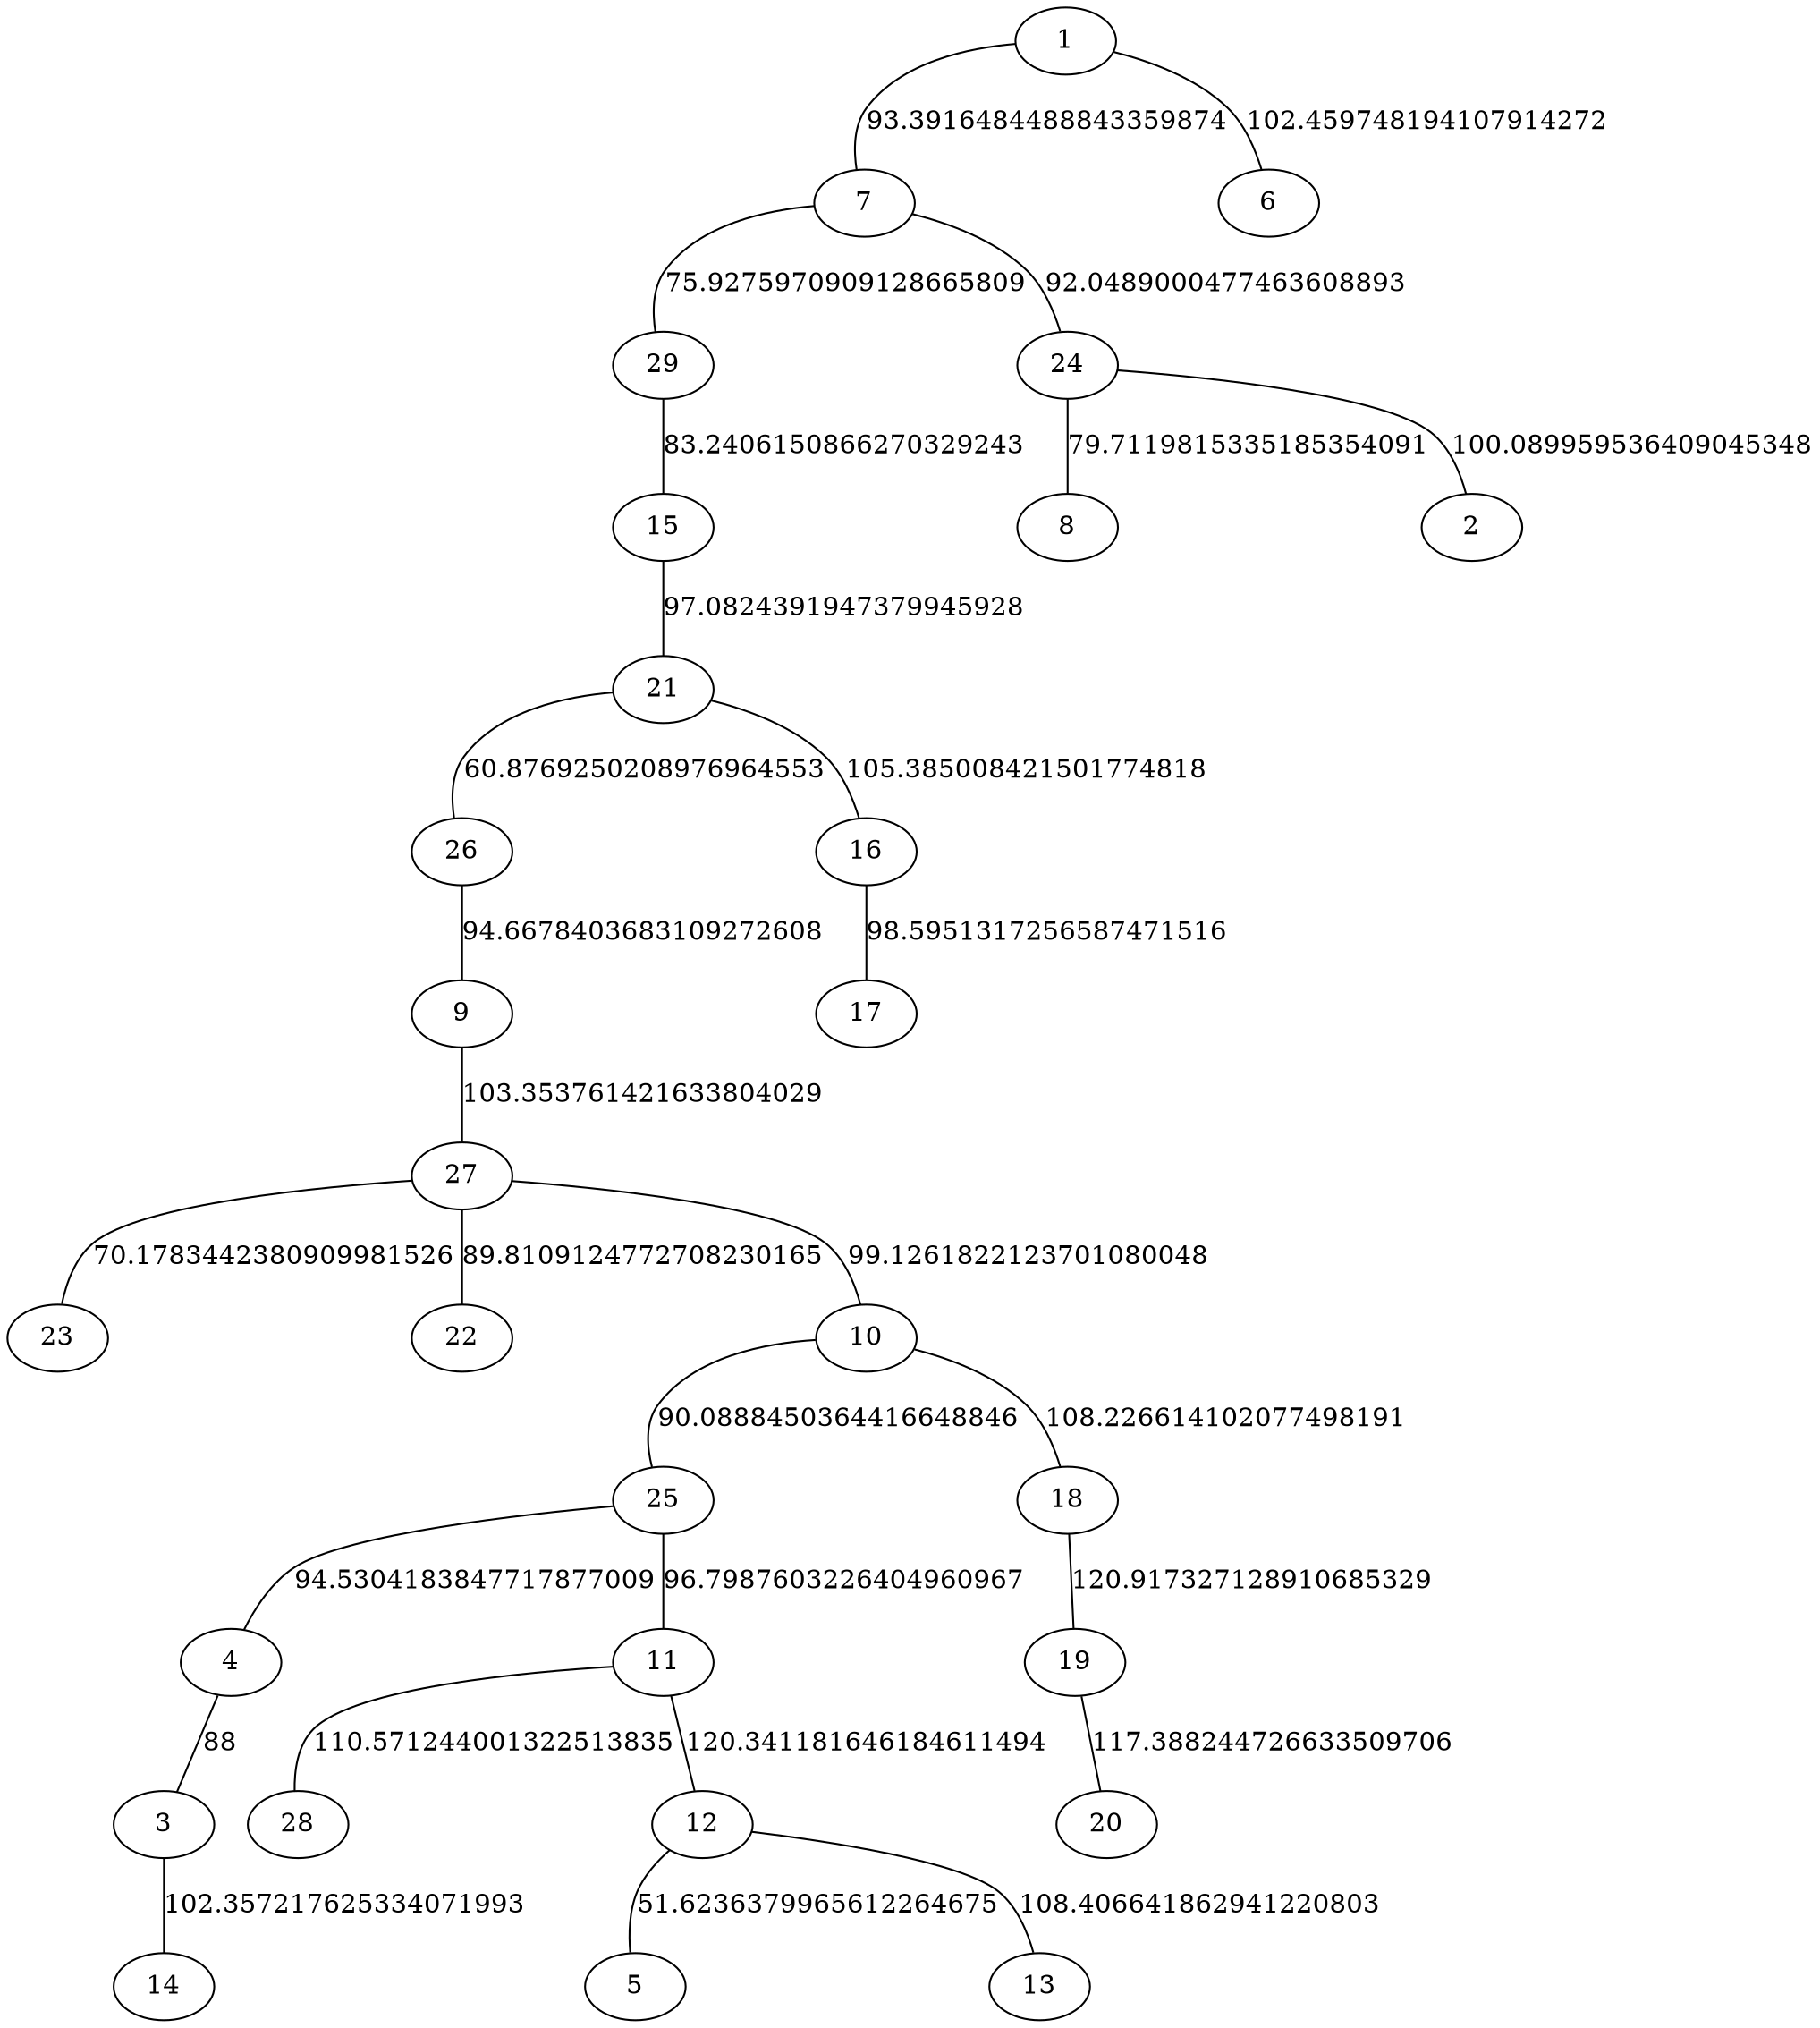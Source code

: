 graph {
"1" -- "7" [label="93.3916484488843359874"]
"7" -- "29" [label="75.9275970909128665809"]
"29" -- "15" [label="83.2406150866270329243"]
"7" -- "24" [label="92.0489000477463608893"]
"24" -- "8" [label="79.7119815335185354091"]
"15" -- "21" [label="97.0824391947379945928"]
"21" -- "26" [label="60.8769250208976964553"]
"26" -- "9" [label="94.6678403683109272608"]
"24" -- "2" [label="100.089959536409045348"]
"1" -- "6" [label="102.459748194107914272"]
"9" -- "27" [label="103.353761421633804029"]
"27" -- "23" [label="70.1783442380909981526"]
"27" -- "22" [label="89.8109124772708230165"]
"27" -- "10" [label="99.1261822123701080048"]
"10" -- "25" [label="90.0888450364416648846"]
"25" -- "4" [label="94.5304183847717877009"]
"4" -- "3" [label="88"]
"25" -- "11" [label="96.7987603226404960967"]
"3" -- "14" [label="102.357217625334071993"]
"21" -- "16" [label="105.385008421501774818"]
"16" -- "17" [label="98.5951317256587471516"]
"10" -- "18" [label="108.226614102077498191"]
"11" -- "28" [label="110.571244001322513835"]
"11" -- "12" [label="120.341181646184611494"]
"12" -- "5" [label="51.6236379965612264675"]
"12" -- "13" [label="108.406641862941220803"]
"18" -- "19" [label="120.917327128910685329"]
"19" -- "20" [label="117.388244726633509706"]
}